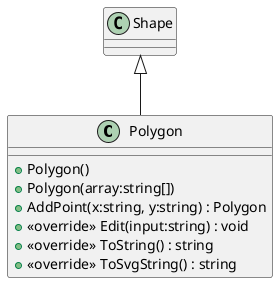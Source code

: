 @startuml
class Polygon {
    + Polygon()
    + Polygon(array:string[])
    + AddPoint(x:string, y:string) : Polygon
    + <<override>> Edit(input:string) : void
    + <<override>> ToString() : string
    + <<override>> ToSvgString() : string
}
Shape <|-- Polygon
@enduml
